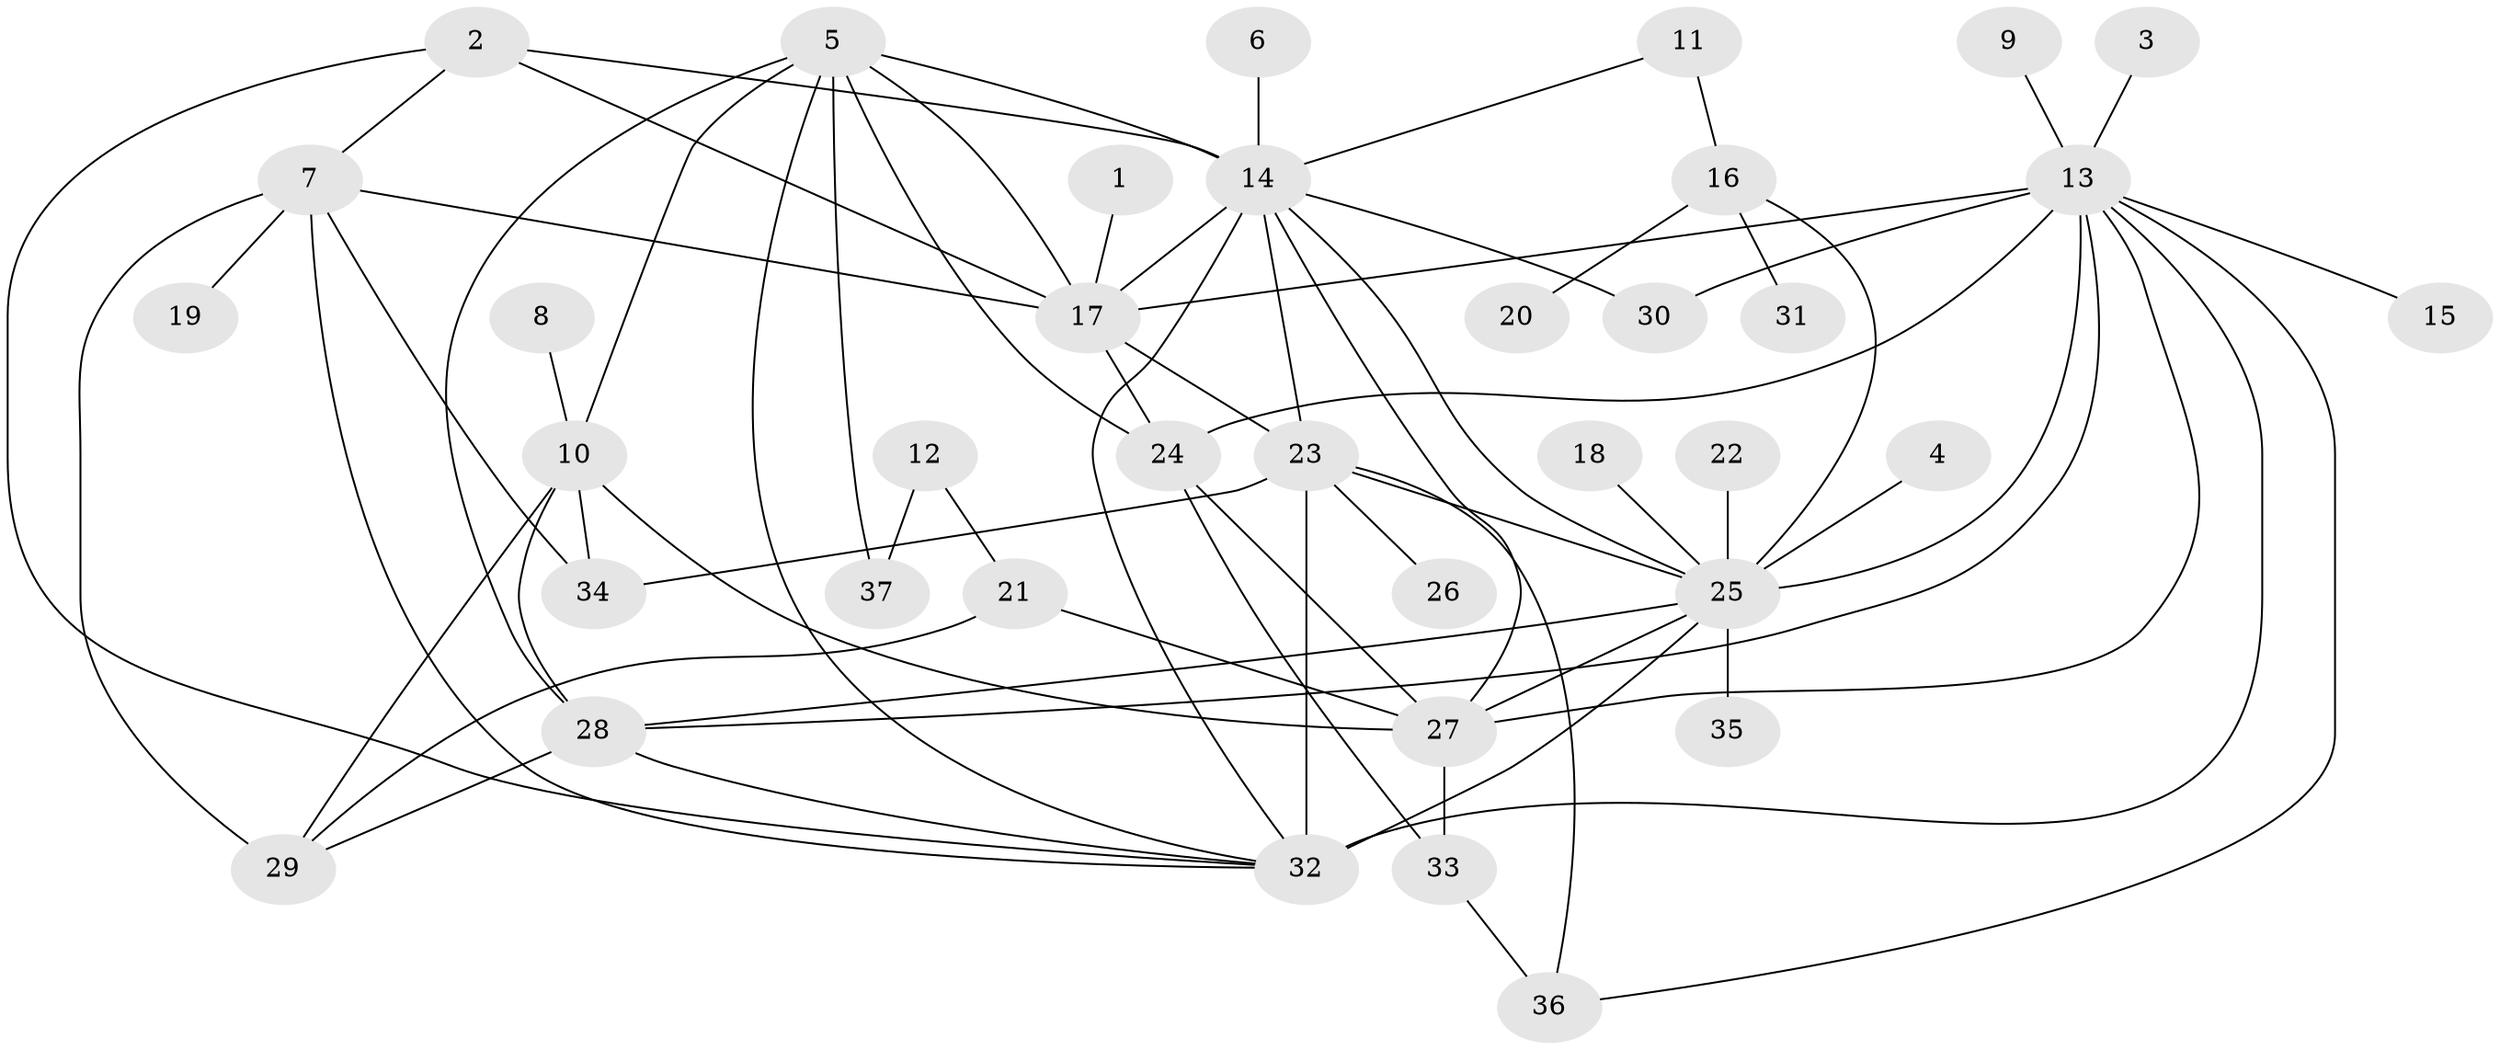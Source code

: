 // original degree distribution, {10: 0.0136986301369863, 20: 0.0136986301369863, 6: 0.0821917808219178, 17: 0.0136986301369863, 1: 0.3698630136986301, 8: 0.0273972602739726, 2: 0.2328767123287671, 4: 0.0684931506849315, 14: 0.0136986301369863, 3: 0.0821917808219178, 5: 0.0547945205479452, 7: 0.0273972602739726}
// Generated by graph-tools (version 1.1) at 2025/01/03/09/25 03:01:53]
// undirected, 37 vertices, 69 edges
graph export_dot {
graph [start="1"]
  node [color=gray90,style=filled];
  1;
  2;
  3;
  4;
  5;
  6;
  7;
  8;
  9;
  10;
  11;
  12;
  13;
  14;
  15;
  16;
  17;
  18;
  19;
  20;
  21;
  22;
  23;
  24;
  25;
  26;
  27;
  28;
  29;
  30;
  31;
  32;
  33;
  34;
  35;
  36;
  37;
  1 -- 17 [weight=1.0];
  2 -- 7 [weight=1.0];
  2 -- 14 [weight=1.0];
  2 -- 17 [weight=1.0];
  2 -- 32 [weight=1.0];
  3 -- 13 [weight=1.0];
  4 -- 25 [weight=1.0];
  5 -- 10 [weight=1.0];
  5 -- 14 [weight=2.0];
  5 -- 17 [weight=1.0];
  5 -- 24 [weight=1.0];
  5 -- 28 [weight=1.0];
  5 -- 32 [weight=1.0];
  5 -- 37 [weight=1.0];
  6 -- 14 [weight=1.0];
  7 -- 17 [weight=1.0];
  7 -- 19 [weight=1.0];
  7 -- 29 [weight=1.0];
  7 -- 32 [weight=1.0];
  7 -- 34 [weight=1.0];
  8 -- 10 [weight=1.0];
  9 -- 13 [weight=1.0];
  10 -- 27 [weight=1.0];
  10 -- 28 [weight=1.0];
  10 -- 29 [weight=1.0];
  10 -- 34 [weight=1.0];
  11 -- 14 [weight=1.0];
  11 -- 16 [weight=1.0];
  12 -- 21 [weight=1.0];
  12 -- 37 [weight=1.0];
  13 -- 15 [weight=1.0];
  13 -- 17 [weight=5.0];
  13 -- 24 [weight=1.0];
  13 -- 25 [weight=1.0];
  13 -- 27 [weight=1.0];
  13 -- 28 [weight=1.0];
  13 -- 30 [weight=1.0];
  13 -- 32 [weight=4.0];
  13 -- 36 [weight=1.0];
  14 -- 17 [weight=2.0];
  14 -- 23 [weight=1.0];
  14 -- 25 [weight=1.0];
  14 -- 27 [weight=1.0];
  14 -- 30 [weight=1.0];
  14 -- 32 [weight=1.0];
  16 -- 20 [weight=1.0];
  16 -- 25 [weight=1.0];
  16 -- 31 [weight=1.0];
  17 -- 23 [weight=1.0];
  17 -- 24 [weight=1.0];
  18 -- 25 [weight=1.0];
  21 -- 27 [weight=2.0];
  21 -- 29 [weight=2.0];
  22 -- 25 [weight=1.0];
  23 -- 25 [weight=1.0];
  23 -- 26 [weight=1.0];
  23 -- 32 [weight=1.0];
  23 -- 34 [weight=1.0];
  23 -- 36 [weight=1.0];
  24 -- 27 [weight=1.0];
  24 -- 33 [weight=1.0];
  25 -- 27 [weight=1.0];
  25 -- 28 [weight=1.0];
  25 -- 32 [weight=2.0];
  25 -- 35 [weight=1.0];
  27 -- 33 [weight=1.0];
  28 -- 29 [weight=1.0];
  28 -- 32 [weight=2.0];
  33 -- 36 [weight=1.0];
}
